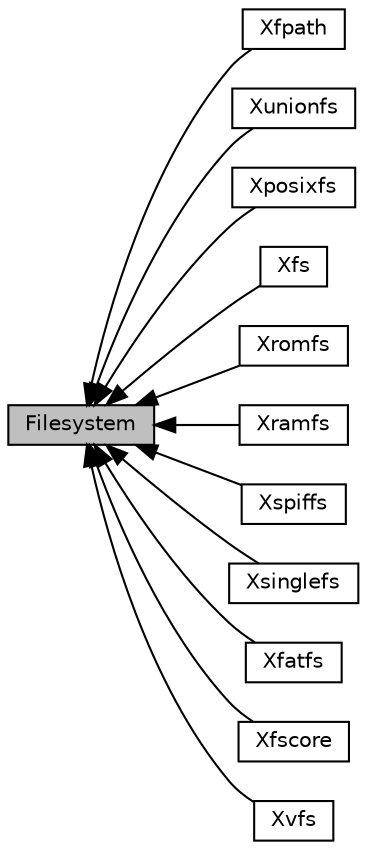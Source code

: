 digraph "Filesystem"
{
  edge [fontname="Helvetica",fontsize="10",labelfontname="Helvetica",labelfontsize="10"];
  node [fontname="Helvetica",fontsize="10",shape=record];
  rankdir=LR;
  Node2 [label="Xfpath",height=0.2,width=0.4,color="black", fillcolor="white", style="filled",URL="$group__xfpath.html",tooltip="ファイルパス文字列の操作を提供します "];
  Node10 [label="Xunionfs",height=0.2,width=0.4,color="black", fillcolor="white", style="filled",URL="$group__xunionfs.html",tooltip="複数のファイルシステムを透過的に扱うインターフェースを提供します "];
  Node0 [label="Filesystem",height=0.2,width=0.4,color="black", fillcolor="grey75", style="filled", fontcolor="black"];
  Node5 [label="Xposixfs",height=0.2,width=0.4,color="black", fillcolor="white", style="filled",URL="$group__xposixfs.html",tooltip="POSIX APIを使用するファイルシステムモジュールです "];
  Node3 [label="Xfs",height=0.2,width=0.4,color="black", fillcolor="white", style="filled",URL="$group__xfs.html",tooltip="picox標準のファイルシステムインターフェースです "];
  Node7 [label="Xromfs",height=0.2,width=0.4,color="black", fillcolor="white", style="filled",URL="$group__xromfs.html",tooltip="ROM上に作成するファイルシステムモジュールです "];
  Node6 [label="Xramfs",height=0.2,width=0.4,color="black", fillcolor="white", style="filled",URL="$group__xramfs.html",tooltip="RAM上に作成するファイルシステムモジュールです "];
  Node9 [label="Xspiffs",height=0.2,width=0.4,color="black", fillcolor="white", style="filled",URL="$group__xspiffs.html",tooltip="spiffsをバックエンドとするファイルシステムモジュールです "];
  Node8 [label="Xsinglefs",height=0.2,width=0.4,color="black", fillcolor="white", style="filled",URL="$group__xsinglefs.html",tooltip="単一のXVirtualFsを保持し、インターフェースを簡素化します "];
  Node1 [label="Xfatfs",height=0.2,width=0.4,color="black", fillcolor="white", style="filled",URL="$group__xfatfs.html",tooltip="FatFsをバックエンドとするファイルシステムモジュールです "];
  Node4 [label="Xfscore",height=0.2,width=0.4,color="black", fillcolor="white", style="filled",URL="$group__xfscore.html",tooltip="ファイルシステム関連の共通定義 "];
  Node11 [label="Xvfs",height=0.2,width=0.4,color="black", fillcolor="white", style="filled",URL="$group__xvfs.html",tooltip="異なるファイルシステムを共通のインターフェースで操作するための抽象化層です "];
  Node0->Node1 [shape=plaintext, dir="back", style="solid"];
  Node0->Node2 [shape=plaintext, dir="back", style="solid"];
  Node0->Node3 [shape=plaintext, dir="back", style="solid"];
  Node0->Node4 [shape=plaintext, dir="back", style="solid"];
  Node0->Node5 [shape=plaintext, dir="back", style="solid"];
  Node0->Node6 [shape=plaintext, dir="back", style="solid"];
  Node0->Node7 [shape=plaintext, dir="back", style="solid"];
  Node0->Node8 [shape=plaintext, dir="back", style="solid"];
  Node0->Node9 [shape=plaintext, dir="back", style="solid"];
  Node0->Node10 [shape=plaintext, dir="back", style="solid"];
  Node0->Node11 [shape=plaintext, dir="back", style="solid"];
}
